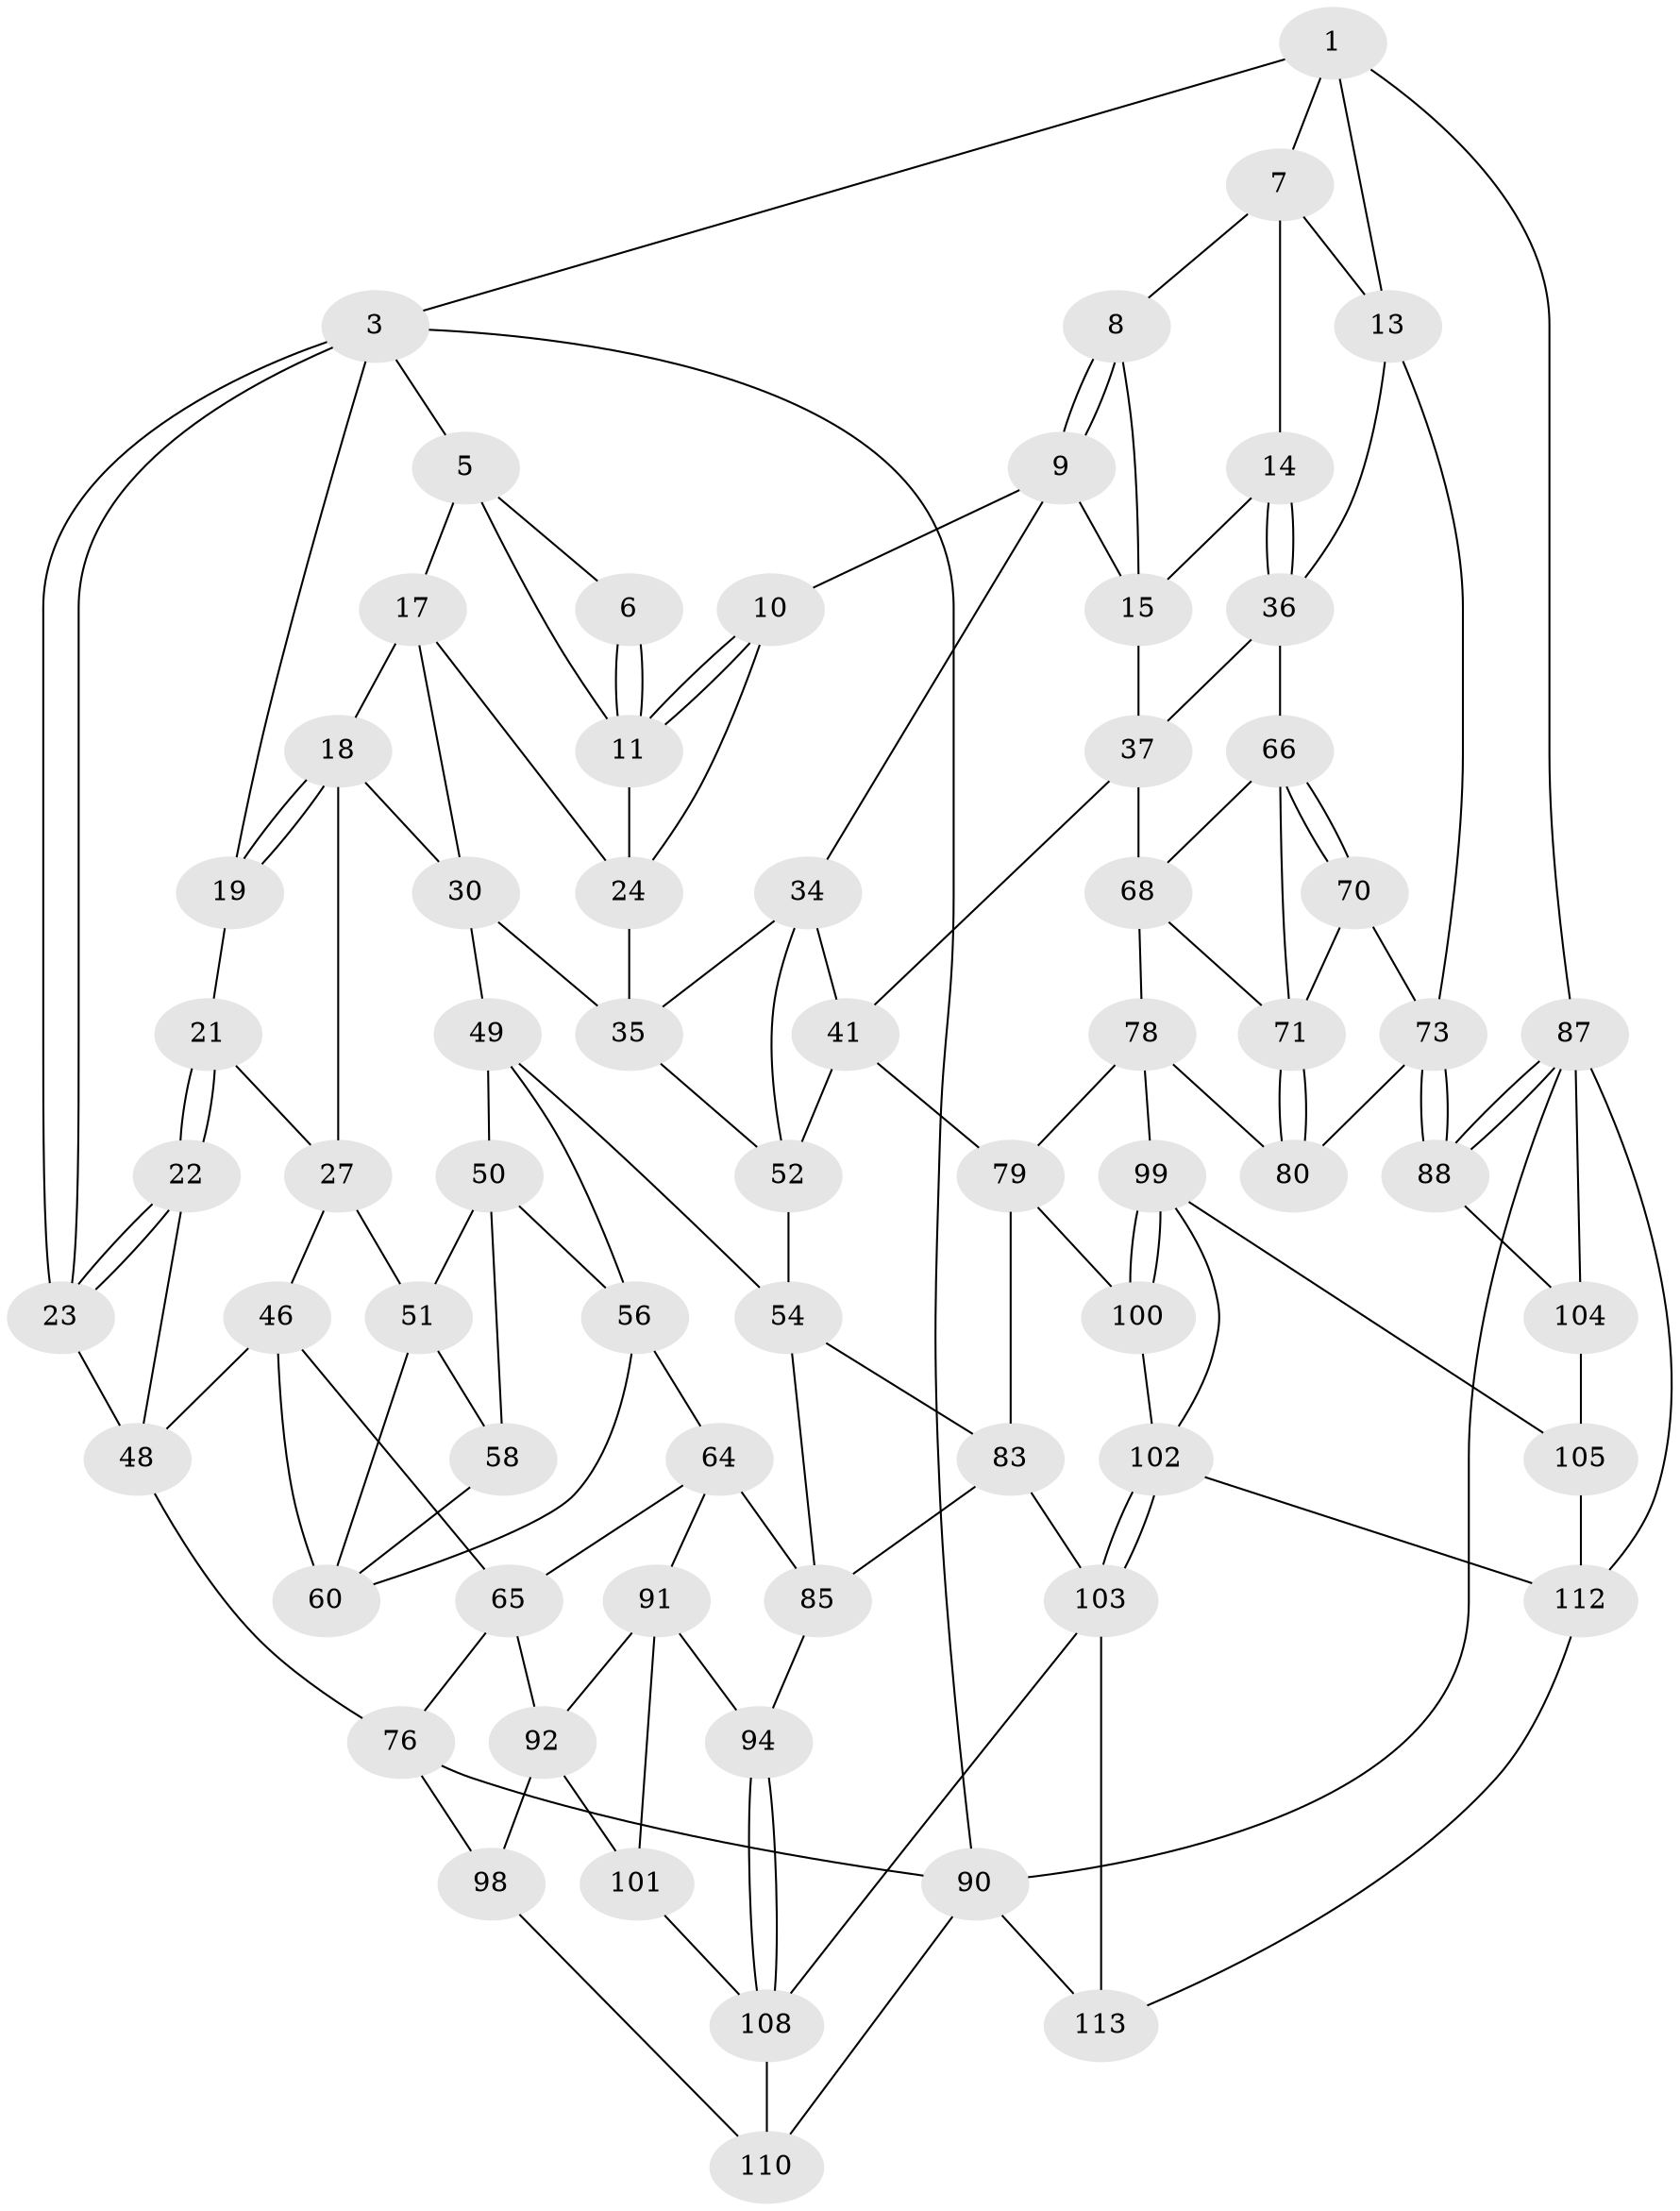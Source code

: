 // original degree distribution, {3: 0.02586206896551724, 6: 0.1724137931034483, 4: 0.1724137931034483, 5: 0.6293103448275862}
// Generated by graph-tools (version 1.1) at 2025/42/03/06/25 10:42:31]
// undirected, 67 vertices, 140 edges
graph export_dot {
graph [start="1"]
  node [color=gray90,style=filled];
  1 [pos="+0.7682867437778497+0",super="+2"];
  3 [pos="+0+0",super="+4"];
  5 [pos="+0.36257676658297355+0",super="+16"];
  6 [pos="+0.6415675896413674+0"];
  7 [pos="+0.8378372426642182+0.0029982097155856723",super="+12"];
  8 [pos="+0.8221914132819496+0.04535517138469917"];
  9 [pos="+0.6962887697167097+0.13126730024584782",super="+33"];
  10 [pos="+0.6588736229399575+0.09354560430099651"];
  11 [pos="+0.6483360846984149+0.06600250031241965",super="+20"];
  13 [pos="+1+0.071400354688845",super="+38"];
  14 [pos="+0.9122677142747111+0.17541184456778233"];
  15 [pos="+0.8407240687433846+0.1511766472296208",super="+32"];
  17 [pos="+0.3178143072679597+0",super="+25"];
  18 [pos="+0.25060768950629225+0.07792999010280137",super="+26"];
  19 [pos="+0.13764315380827216+0.07909678523142358"];
  21 [pos="+0.10345026627065618+0.09207610539194648",super="+28"];
  22 [pos="+0+0",super="+44"];
  23 [pos="+0+0"];
  24 [pos="+0.47873215329541835+0.17821907425951225",super="+29"];
  27 [pos="+0.14895279808683765+0.23568987887586834",super="+45"];
  30 [pos="+0.3813140651806355+0.25306461217525184",super="+31"];
  34 [pos="+0.617224979574631+0.2857932368266733",super="+42"];
  35 [pos="+0.5378026412895314+0.20797597161630882",super="+43"];
  36 [pos="+0.8598000660043422+0.34440010407363353",super="+39"];
  37 [pos="+0.8184297177176562+0.35630655934344785",super="+40"];
  41 [pos="+0.7566111110866052+0.4139988272023373",super="+69"];
  46 [pos="+0.08692055304912996+0.3922804138678778",super="+47"];
  48 [pos="+0+0.3632736936170618",super="+61"];
  49 [pos="+0.3282163225017574+0.2863813713084212",super="+55"];
  50 [pos="+0.318453354317919+0.2906009466499841",super="+57"];
  51 [pos="+0.19365418961948194+0.29926815950261343",super="+59"];
  52 [pos="+0.5034391341788862+0.38907060351977546",super="+53"];
  54 [pos="+0.4325605876053839+0.490532889364855",super="+84"];
  56 [pos="+0.2893254787355604+0.5078599304256786",super="+63"];
  58 [pos="+0.2200076701299758+0.36189878515867835"];
  60 [pos="+0.18346623885375815+0.42289486863318526",super="+62"];
  64 [pos="+0.2469494413068637+0.5494461568671506",super="+86"];
  65 [pos="+0.12260005594427552+0.5506701187954278",super="+75"];
  66 [pos="+0.9295524913326535+0.4978113994247619",super="+67"];
  68 [pos="+0.8140449920969243+0.47888055374439575",super="+77"];
  70 [pos="+0.9344312781789265+0.5112069694061948"];
  71 [pos="+0.8781366121128966+0.5696293782704114",super="+72"];
  73 [pos="+1+0.7538003532154492",super="+74"];
  76 [pos="+0+0.6192474175082475",super="+89"];
  78 [pos="+0.753256274677352+0.655761559918433",super="+81"];
  79 [pos="+0.6738951329102073+0.6231747757896718",super="+82"];
  80 [pos="+0.9676888172345159+0.673826949392589"];
  83 [pos="+0.5284098186822682+0.6465536778342177",super="+96"];
  85 [pos="+0.36081322166704477+0.671497095626276",super="+93"];
  87 [pos="+1+1",super="+115"];
  88 [pos="+1+0.7820259974668387"];
  90 [pos="+0+1",super="+116"];
  91 [pos="+0.22558956771573085+0.6962965982058187",super="+95"];
  92 [pos="+0.09757386488896329+0.6821675648864294",super="+97"];
  94 [pos="+0.36129862501638454+0.746109985350415"];
  98 [pos="+0.0520302209761389+0.8086879237145621"];
  99 [pos="+0.7858963924385121+0.8401892474750254",super="+106"];
  100 [pos="+0.6061778772041366+0.7123029842968094"];
  101 [pos="+0.2015856139225077+0.8008226002742578"];
  102 [pos="+0.5822806297375496+0.8168035179751366",super="+111"];
  103 [pos="+0.5201602270147051+0.8826212416369852",super="+107"];
  104 [pos="+0.8964508152087227+0.8776527570357875"];
  105 [pos="+0.7958927839749449+0.851087330226794"];
  108 [pos="+0.3458786832373863+0.8131631988808803",super="+109"];
  110 [pos="+0.22208205955668597+1"];
  112 [pos="+0.5576447536132887+1",super="+114"];
  113 [pos="+0.48437790903611594+1"];
  1 -- 7;
  1 -- 3;
  1 -- 13;
  1 -- 87;
  3 -- 23;
  3 -- 23;
  3 -- 90;
  3 -- 19;
  3 -- 5;
  5 -- 6;
  5 -- 17;
  5 -- 11;
  6 -- 11;
  6 -- 11;
  7 -- 8;
  7 -- 13;
  7 -- 14;
  8 -- 9;
  8 -- 9;
  8 -- 15;
  9 -- 10;
  9 -- 34;
  9 -- 15;
  10 -- 11;
  10 -- 11;
  10 -- 24;
  11 -- 24;
  13 -- 73;
  13 -- 36;
  14 -- 15;
  14 -- 36;
  14 -- 36;
  15 -- 37;
  17 -- 18;
  17 -- 24;
  17 -- 30;
  18 -- 19;
  18 -- 19;
  18 -- 27;
  18 -- 30;
  19 -- 21;
  21 -- 22;
  21 -- 22;
  21 -- 27;
  22 -- 23;
  22 -- 23;
  22 -- 48;
  23 -- 48;
  24 -- 35;
  27 -- 51;
  27 -- 46;
  30 -- 35;
  30 -- 49;
  34 -- 35;
  34 -- 41;
  34 -- 52;
  35 -- 52;
  36 -- 37;
  36 -- 66;
  37 -- 41;
  37 -- 68;
  41 -- 79;
  41 -- 52;
  46 -- 60;
  46 -- 48;
  46 -- 65;
  48 -- 76;
  49 -- 50;
  49 -- 56;
  49 -- 54;
  50 -- 51;
  50 -- 56;
  50 -- 58;
  51 -- 58;
  51 -- 60;
  52 -- 54;
  54 -- 83;
  54 -- 85;
  56 -- 64;
  56 -- 60;
  58 -- 60;
  64 -- 65;
  64 -- 91;
  64 -- 85;
  65 -- 76;
  65 -- 92;
  66 -- 70;
  66 -- 70;
  66 -- 68;
  66 -- 71;
  68 -- 78;
  68 -- 71;
  70 -- 71;
  70 -- 73;
  71 -- 80;
  71 -- 80;
  73 -- 88;
  73 -- 88;
  73 -- 80;
  76 -- 90;
  76 -- 98;
  78 -- 79;
  78 -- 80;
  78 -- 99;
  79 -- 83;
  79 -- 100;
  83 -- 85;
  83 -- 103;
  85 -- 94;
  87 -- 88;
  87 -- 88;
  87 -- 90;
  87 -- 104;
  87 -- 112;
  88 -- 104;
  90 -- 113;
  90 -- 110;
  91 -- 92;
  91 -- 101;
  91 -- 94;
  92 -- 98;
  92 -- 101;
  94 -- 108;
  94 -- 108;
  98 -- 110;
  99 -- 100;
  99 -- 100;
  99 -- 105;
  99 -- 102;
  100 -- 102;
  101 -- 108;
  102 -- 103;
  102 -- 103;
  102 -- 112;
  103 -- 113;
  103 -- 108;
  104 -- 105;
  105 -- 112;
  108 -- 110;
  112 -- 113;
}
